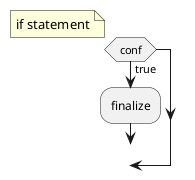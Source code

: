 {
  "sha1": "8x5be87xqtpj01gzqmuy956qv00ity6",
  "insertion": {
    "when": "2024-05-30T20:48:21.542Z",
    "url": "https://forum.plantuml.net/14819/the-combination-while-note-break-statements-does-draw-figure",
    "user": "plantuml@gmail.com"
  }
}
@startuml

   if ( conf ) then (true)
    note right
       if statement
    end note
    :finalize;
    break
   endif

@enduml
